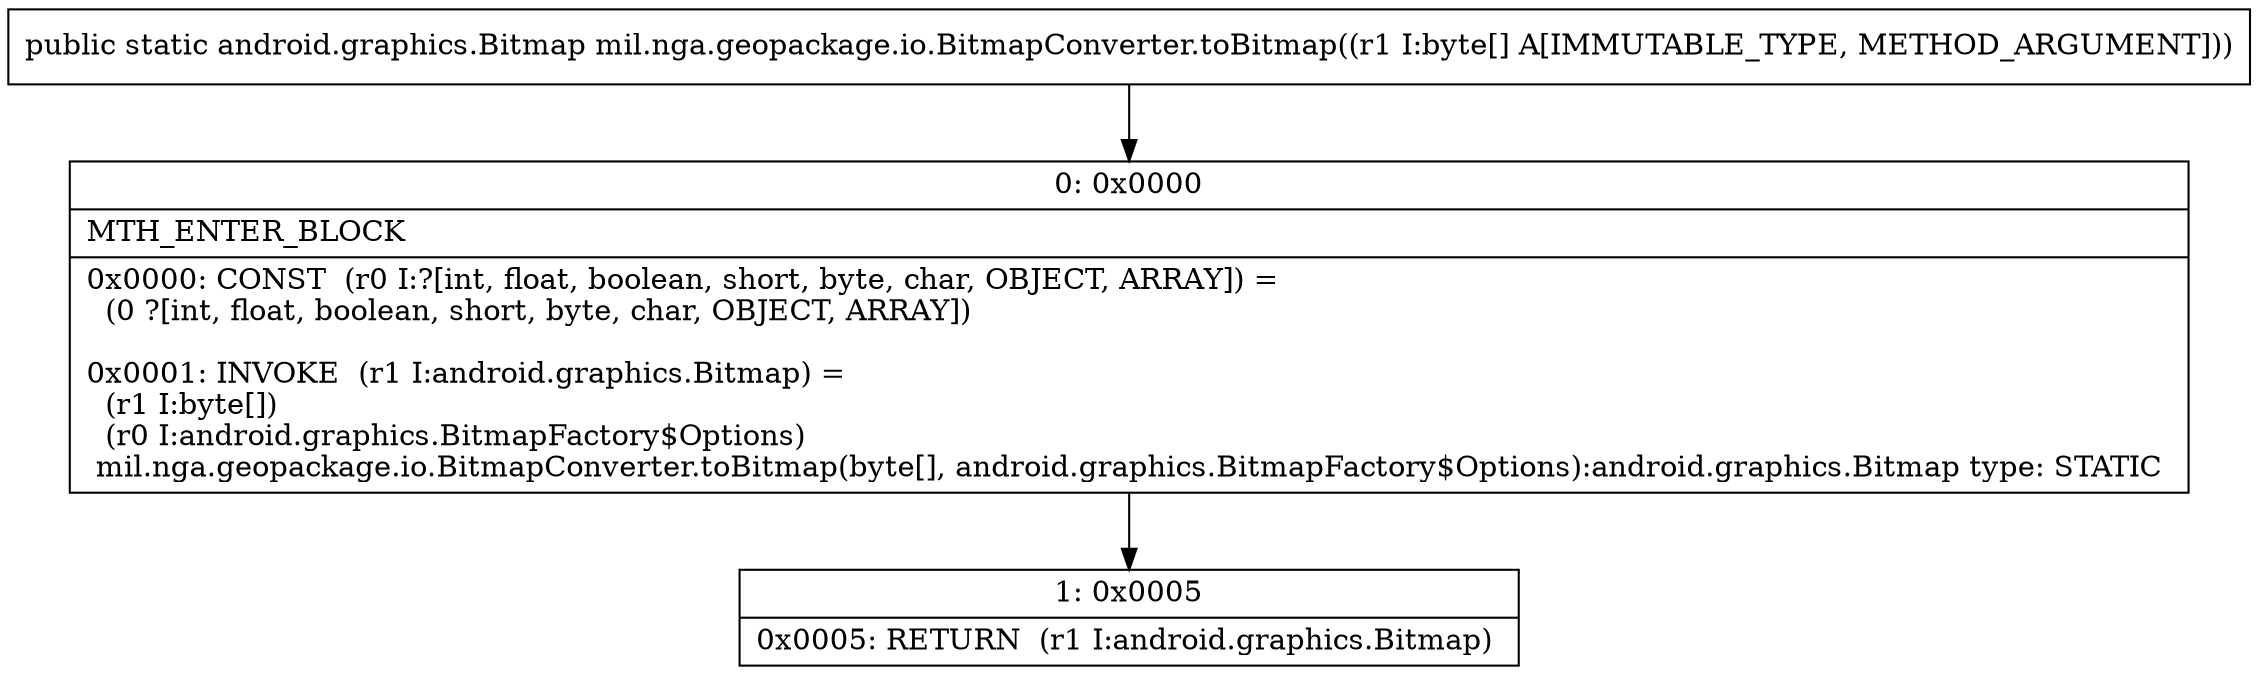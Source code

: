 digraph "CFG formil.nga.geopackage.io.BitmapConverter.toBitmap([B)Landroid\/graphics\/Bitmap;" {
Node_0 [shape=record,label="{0\:\ 0x0000|MTH_ENTER_BLOCK\l|0x0000: CONST  (r0 I:?[int, float, boolean, short, byte, char, OBJECT, ARRAY]) = \l  (0 ?[int, float, boolean, short, byte, char, OBJECT, ARRAY])\l \l0x0001: INVOKE  (r1 I:android.graphics.Bitmap) = \l  (r1 I:byte[])\l  (r0 I:android.graphics.BitmapFactory$Options)\l mil.nga.geopackage.io.BitmapConverter.toBitmap(byte[], android.graphics.BitmapFactory$Options):android.graphics.Bitmap type: STATIC \l}"];
Node_1 [shape=record,label="{1\:\ 0x0005|0x0005: RETURN  (r1 I:android.graphics.Bitmap) \l}"];
MethodNode[shape=record,label="{public static android.graphics.Bitmap mil.nga.geopackage.io.BitmapConverter.toBitmap((r1 I:byte[] A[IMMUTABLE_TYPE, METHOD_ARGUMENT])) }"];
MethodNode -> Node_0;
Node_0 -> Node_1;
}

